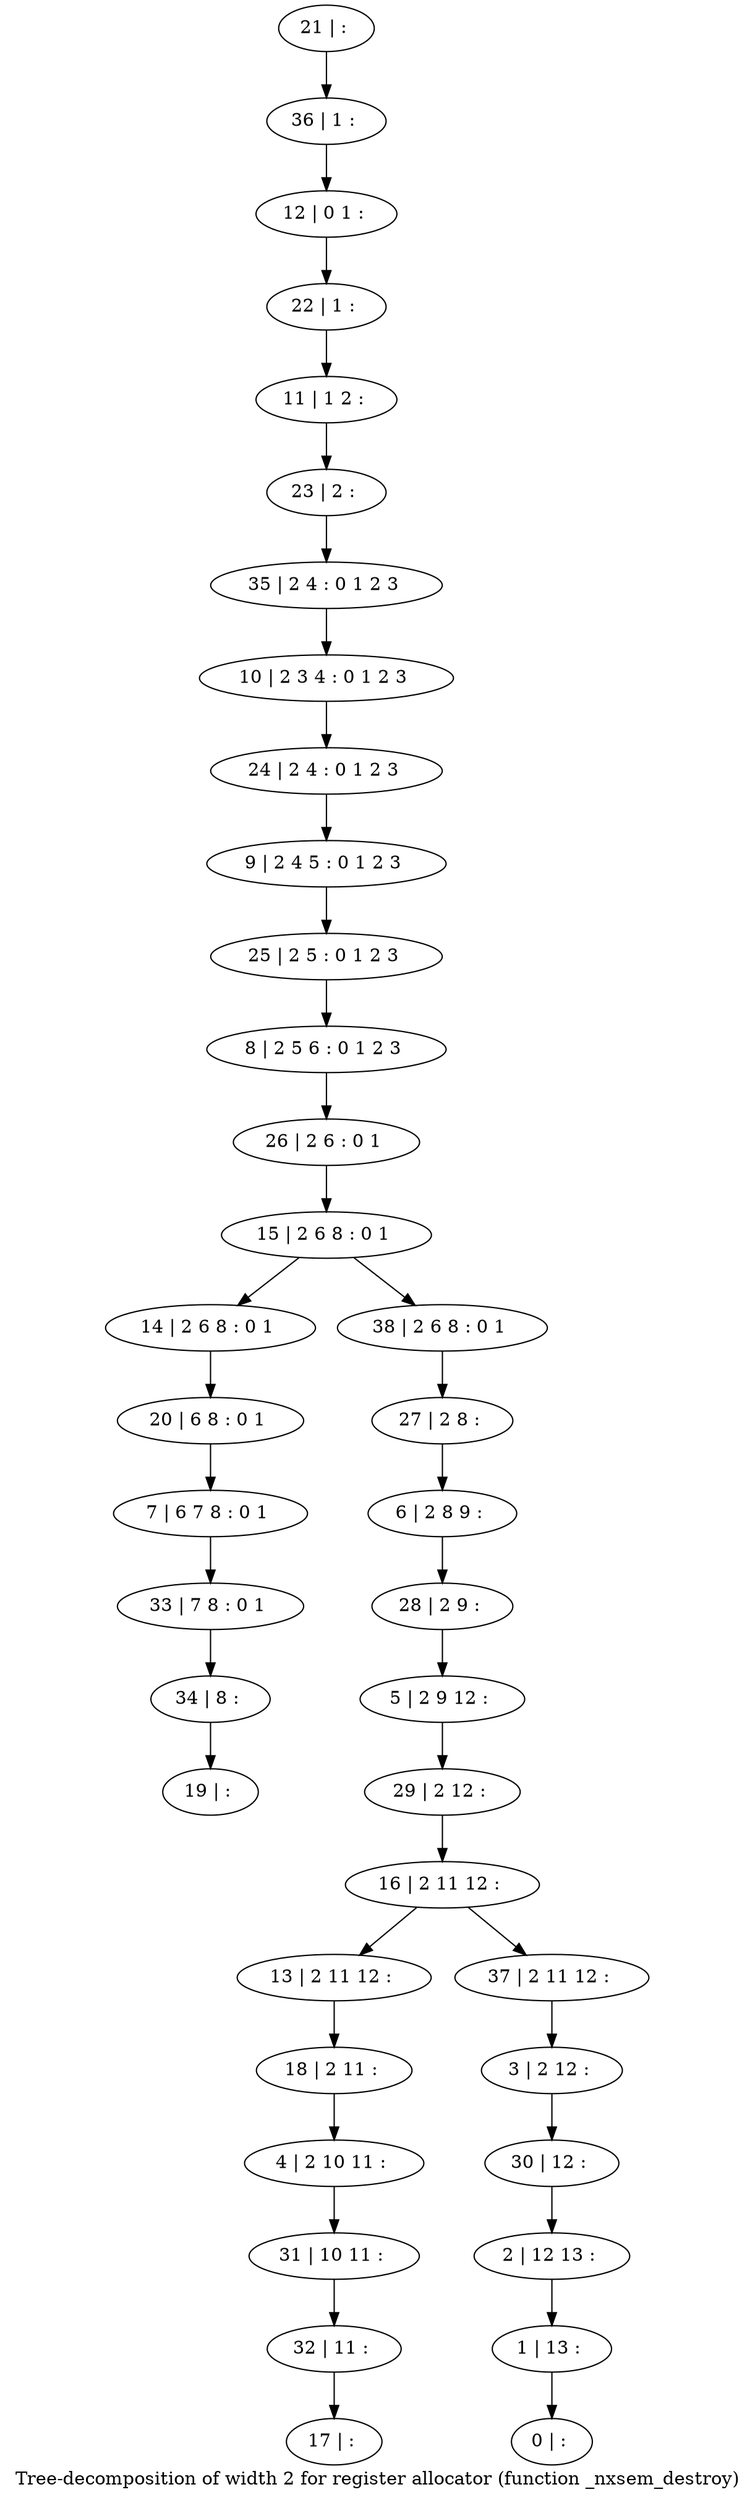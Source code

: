 digraph G {
graph [label="Tree-decomposition of width 2 for register allocator (function _nxsem_destroy)"]
0[label="0 | : "];
1[label="1 | 13 : "];
2[label="2 | 12 13 : "];
3[label="3 | 2 12 : "];
4[label="4 | 2 10 11 : "];
5[label="5 | 2 9 12 : "];
6[label="6 | 2 8 9 : "];
7[label="7 | 6 7 8 : 0 1 "];
8[label="8 | 2 5 6 : 0 1 2 3 "];
9[label="9 | 2 4 5 : 0 1 2 3 "];
10[label="10 | 2 3 4 : 0 1 2 3 "];
11[label="11 | 1 2 : "];
12[label="12 | 0 1 : "];
13[label="13 | 2 11 12 : "];
14[label="14 | 2 6 8 : 0 1 "];
15[label="15 | 2 6 8 : 0 1 "];
16[label="16 | 2 11 12 : "];
17[label="17 | : "];
18[label="18 | 2 11 : "];
19[label="19 | : "];
20[label="20 | 6 8 : 0 1 "];
21[label="21 | : "];
22[label="22 | 1 : "];
23[label="23 | 2 : "];
24[label="24 | 2 4 : 0 1 2 3 "];
25[label="25 | 2 5 : 0 1 2 3 "];
26[label="26 | 2 6 : 0 1 "];
27[label="27 | 2 8 : "];
28[label="28 | 2 9 : "];
29[label="29 | 2 12 : "];
30[label="30 | 12 : "];
31[label="31 | 10 11 : "];
32[label="32 | 11 : "];
33[label="33 | 7 8 : 0 1 "];
34[label="34 | 8 : "];
35[label="35 | 2 4 : 0 1 2 3 "];
36[label="36 | 1 : "];
37[label="37 | 2 11 12 : "];
38[label="38 | 2 6 8 : 0 1 "];
18->4 ;
13->18 ;
20->7 ;
14->20 ;
4->31 ;
32->17 ;
31->32 ;
7->33 ;
34->19 ;
33->34 ;
21->36 ;
36->12 ;
12->22 ;
22->11 ;
11->23 ;
23->35 ;
35->10 ;
10->24 ;
24->9 ;
9->25 ;
25->8 ;
8->26 ;
26->15 ;
27->6 ;
6->28 ;
28->5 ;
5->29 ;
29->16 ;
3->30 ;
30->2 ;
2->1 ;
1->0 ;
37->3 ;
38->27 ;
16->13 ;
16->37 ;
15->14 ;
15->38 ;
}
